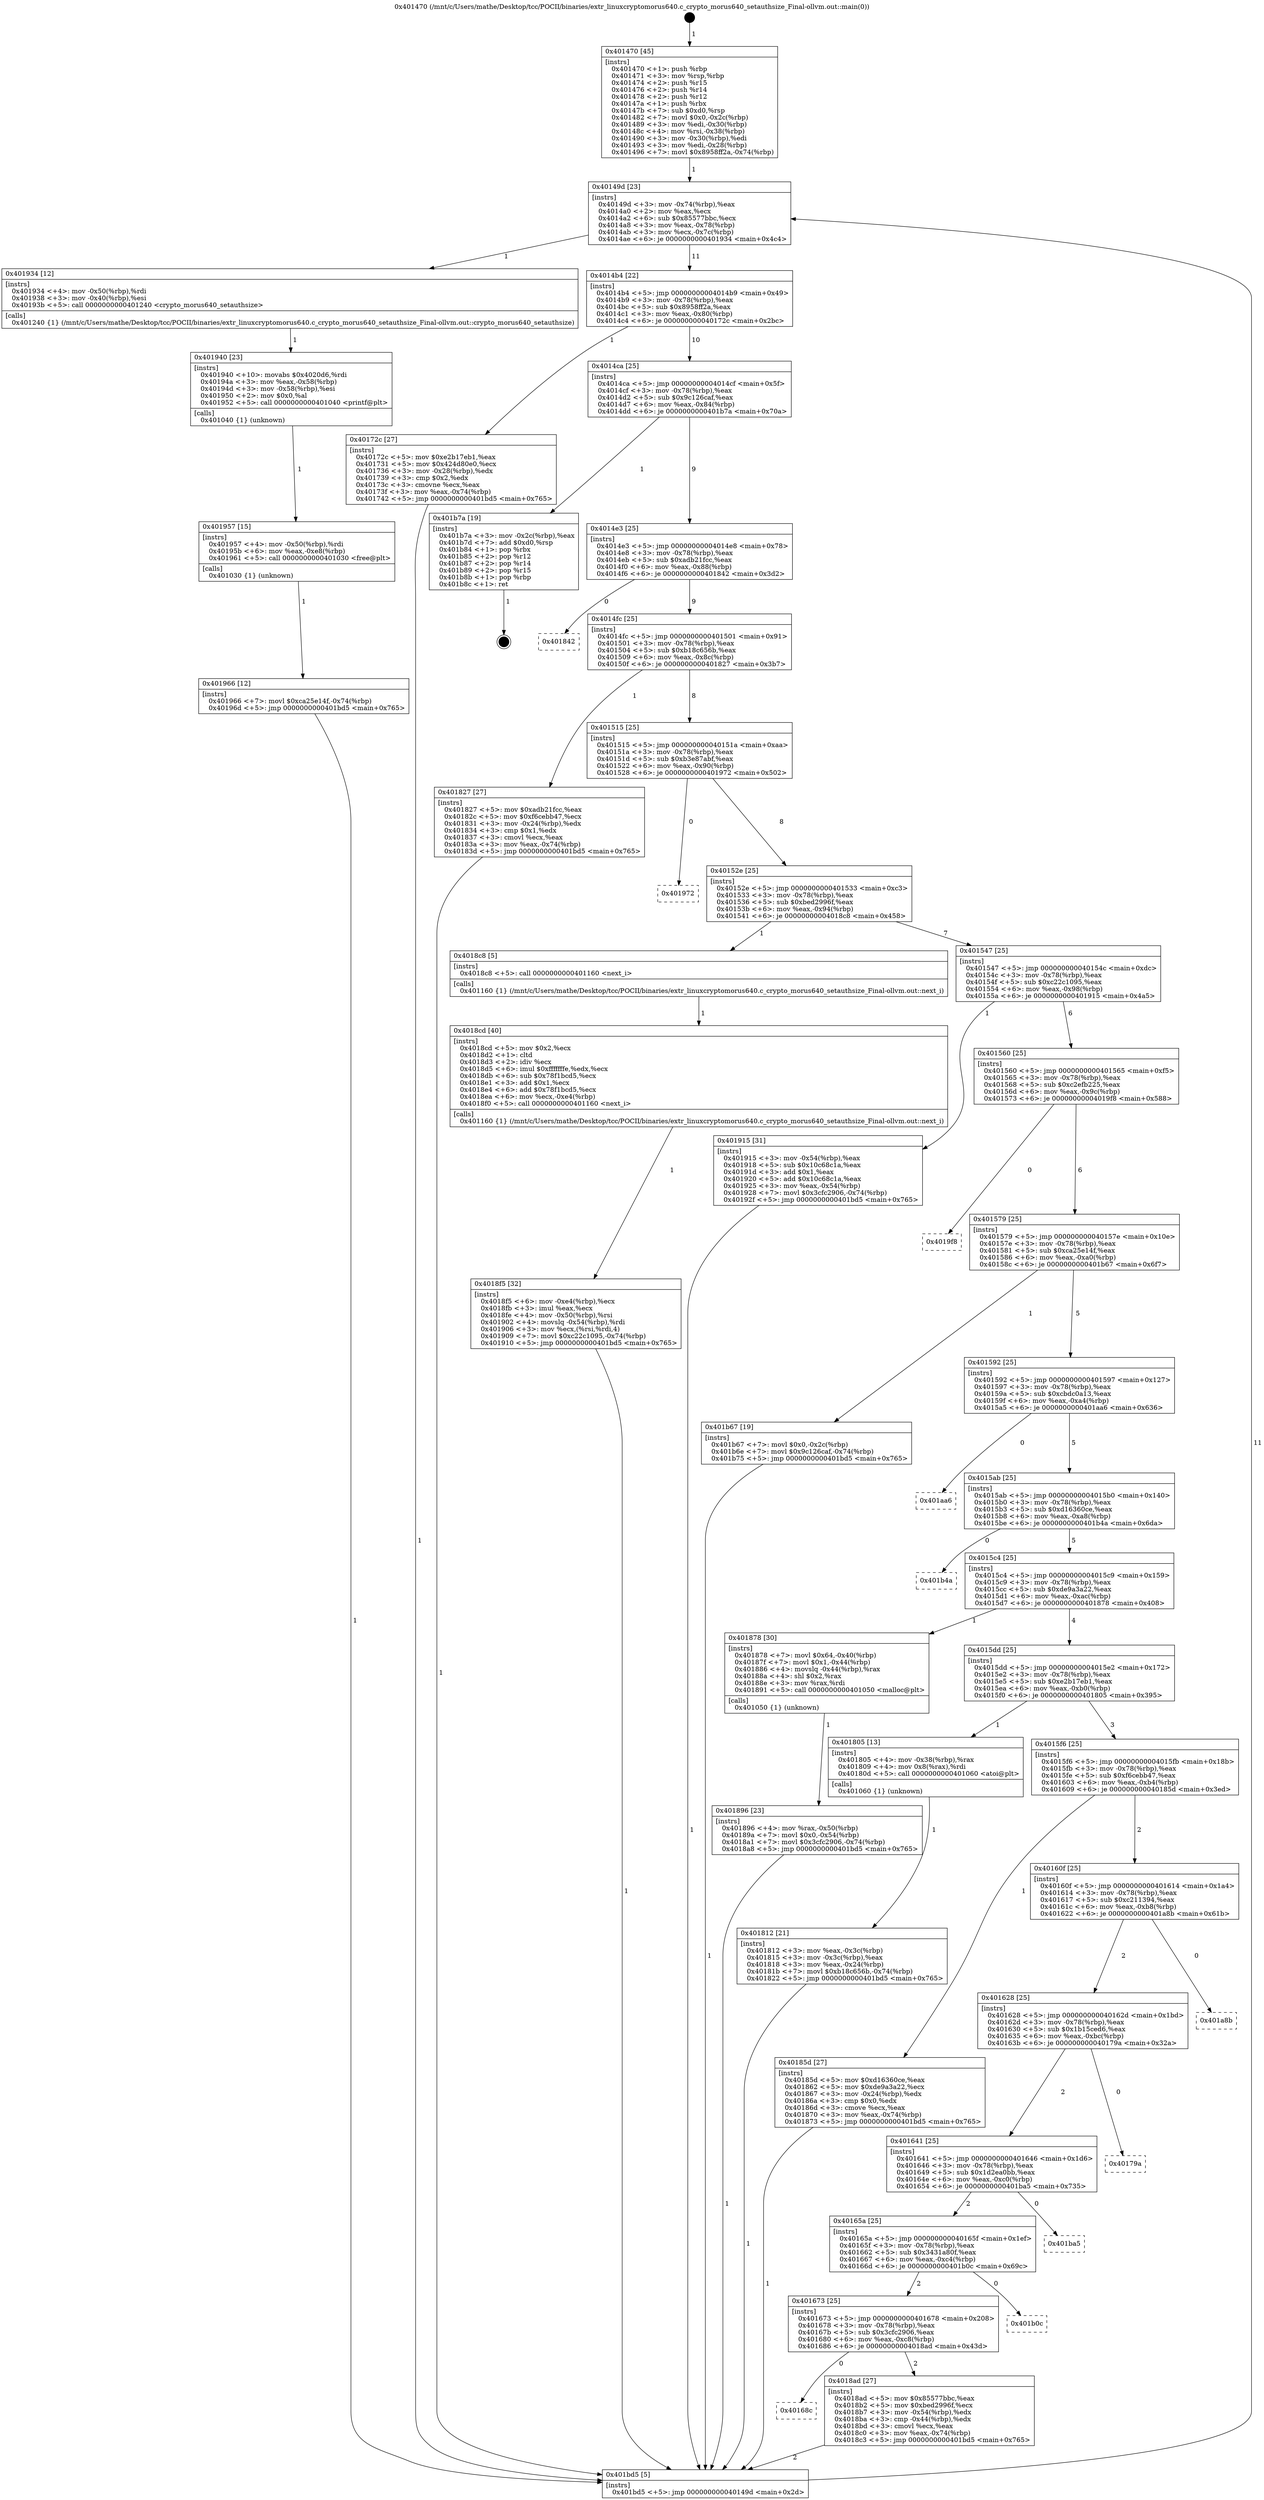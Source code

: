 digraph "0x401470" {
  label = "0x401470 (/mnt/c/Users/mathe/Desktop/tcc/POCII/binaries/extr_linuxcryptomorus640.c_crypto_morus640_setauthsize_Final-ollvm.out::main(0))"
  labelloc = "t"
  node[shape=record]

  Entry [label="",width=0.3,height=0.3,shape=circle,fillcolor=black,style=filled]
  "0x40149d" [label="{
     0x40149d [23]\l
     | [instrs]\l
     &nbsp;&nbsp;0x40149d \<+3\>: mov -0x74(%rbp),%eax\l
     &nbsp;&nbsp;0x4014a0 \<+2\>: mov %eax,%ecx\l
     &nbsp;&nbsp;0x4014a2 \<+6\>: sub $0x85577bbc,%ecx\l
     &nbsp;&nbsp;0x4014a8 \<+3\>: mov %eax,-0x78(%rbp)\l
     &nbsp;&nbsp;0x4014ab \<+3\>: mov %ecx,-0x7c(%rbp)\l
     &nbsp;&nbsp;0x4014ae \<+6\>: je 0000000000401934 \<main+0x4c4\>\l
  }"]
  "0x401934" [label="{
     0x401934 [12]\l
     | [instrs]\l
     &nbsp;&nbsp;0x401934 \<+4\>: mov -0x50(%rbp),%rdi\l
     &nbsp;&nbsp;0x401938 \<+3\>: mov -0x40(%rbp),%esi\l
     &nbsp;&nbsp;0x40193b \<+5\>: call 0000000000401240 \<crypto_morus640_setauthsize\>\l
     | [calls]\l
     &nbsp;&nbsp;0x401240 \{1\} (/mnt/c/Users/mathe/Desktop/tcc/POCII/binaries/extr_linuxcryptomorus640.c_crypto_morus640_setauthsize_Final-ollvm.out::crypto_morus640_setauthsize)\l
  }"]
  "0x4014b4" [label="{
     0x4014b4 [22]\l
     | [instrs]\l
     &nbsp;&nbsp;0x4014b4 \<+5\>: jmp 00000000004014b9 \<main+0x49\>\l
     &nbsp;&nbsp;0x4014b9 \<+3\>: mov -0x78(%rbp),%eax\l
     &nbsp;&nbsp;0x4014bc \<+5\>: sub $0x8958ff2a,%eax\l
     &nbsp;&nbsp;0x4014c1 \<+3\>: mov %eax,-0x80(%rbp)\l
     &nbsp;&nbsp;0x4014c4 \<+6\>: je 000000000040172c \<main+0x2bc\>\l
  }"]
  Exit [label="",width=0.3,height=0.3,shape=circle,fillcolor=black,style=filled,peripheries=2]
  "0x40172c" [label="{
     0x40172c [27]\l
     | [instrs]\l
     &nbsp;&nbsp;0x40172c \<+5\>: mov $0xe2b17eb1,%eax\l
     &nbsp;&nbsp;0x401731 \<+5\>: mov $0x424d80e0,%ecx\l
     &nbsp;&nbsp;0x401736 \<+3\>: mov -0x28(%rbp),%edx\l
     &nbsp;&nbsp;0x401739 \<+3\>: cmp $0x2,%edx\l
     &nbsp;&nbsp;0x40173c \<+3\>: cmovne %ecx,%eax\l
     &nbsp;&nbsp;0x40173f \<+3\>: mov %eax,-0x74(%rbp)\l
     &nbsp;&nbsp;0x401742 \<+5\>: jmp 0000000000401bd5 \<main+0x765\>\l
  }"]
  "0x4014ca" [label="{
     0x4014ca [25]\l
     | [instrs]\l
     &nbsp;&nbsp;0x4014ca \<+5\>: jmp 00000000004014cf \<main+0x5f\>\l
     &nbsp;&nbsp;0x4014cf \<+3\>: mov -0x78(%rbp),%eax\l
     &nbsp;&nbsp;0x4014d2 \<+5\>: sub $0x9c126caf,%eax\l
     &nbsp;&nbsp;0x4014d7 \<+6\>: mov %eax,-0x84(%rbp)\l
     &nbsp;&nbsp;0x4014dd \<+6\>: je 0000000000401b7a \<main+0x70a\>\l
  }"]
  "0x401bd5" [label="{
     0x401bd5 [5]\l
     | [instrs]\l
     &nbsp;&nbsp;0x401bd5 \<+5\>: jmp 000000000040149d \<main+0x2d\>\l
  }"]
  "0x401470" [label="{
     0x401470 [45]\l
     | [instrs]\l
     &nbsp;&nbsp;0x401470 \<+1\>: push %rbp\l
     &nbsp;&nbsp;0x401471 \<+3\>: mov %rsp,%rbp\l
     &nbsp;&nbsp;0x401474 \<+2\>: push %r15\l
     &nbsp;&nbsp;0x401476 \<+2\>: push %r14\l
     &nbsp;&nbsp;0x401478 \<+2\>: push %r12\l
     &nbsp;&nbsp;0x40147a \<+1\>: push %rbx\l
     &nbsp;&nbsp;0x40147b \<+7\>: sub $0xd0,%rsp\l
     &nbsp;&nbsp;0x401482 \<+7\>: movl $0x0,-0x2c(%rbp)\l
     &nbsp;&nbsp;0x401489 \<+3\>: mov %edi,-0x30(%rbp)\l
     &nbsp;&nbsp;0x40148c \<+4\>: mov %rsi,-0x38(%rbp)\l
     &nbsp;&nbsp;0x401490 \<+3\>: mov -0x30(%rbp),%edi\l
     &nbsp;&nbsp;0x401493 \<+3\>: mov %edi,-0x28(%rbp)\l
     &nbsp;&nbsp;0x401496 \<+7\>: movl $0x8958ff2a,-0x74(%rbp)\l
  }"]
  "0x401966" [label="{
     0x401966 [12]\l
     | [instrs]\l
     &nbsp;&nbsp;0x401966 \<+7\>: movl $0xca25e14f,-0x74(%rbp)\l
     &nbsp;&nbsp;0x40196d \<+5\>: jmp 0000000000401bd5 \<main+0x765\>\l
  }"]
  "0x401b7a" [label="{
     0x401b7a [19]\l
     | [instrs]\l
     &nbsp;&nbsp;0x401b7a \<+3\>: mov -0x2c(%rbp),%eax\l
     &nbsp;&nbsp;0x401b7d \<+7\>: add $0xd0,%rsp\l
     &nbsp;&nbsp;0x401b84 \<+1\>: pop %rbx\l
     &nbsp;&nbsp;0x401b85 \<+2\>: pop %r12\l
     &nbsp;&nbsp;0x401b87 \<+2\>: pop %r14\l
     &nbsp;&nbsp;0x401b89 \<+2\>: pop %r15\l
     &nbsp;&nbsp;0x401b8b \<+1\>: pop %rbp\l
     &nbsp;&nbsp;0x401b8c \<+1\>: ret\l
  }"]
  "0x4014e3" [label="{
     0x4014e3 [25]\l
     | [instrs]\l
     &nbsp;&nbsp;0x4014e3 \<+5\>: jmp 00000000004014e8 \<main+0x78\>\l
     &nbsp;&nbsp;0x4014e8 \<+3\>: mov -0x78(%rbp),%eax\l
     &nbsp;&nbsp;0x4014eb \<+5\>: sub $0xadb21fcc,%eax\l
     &nbsp;&nbsp;0x4014f0 \<+6\>: mov %eax,-0x88(%rbp)\l
     &nbsp;&nbsp;0x4014f6 \<+6\>: je 0000000000401842 \<main+0x3d2\>\l
  }"]
  "0x401957" [label="{
     0x401957 [15]\l
     | [instrs]\l
     &nbsp;&nbsp;0x401957 \<+4\>: mov -0x50(%rbp),%rdi\l
     &nbsp;&nbsp;0x40195b \<+6\>: mov %eax,-0xe8(%rbp)\l
     &nbsp;&nbsp;0x401961 \<+5\>: call 0000000000401030 \<free@plt\>\l
     | [calls]\l
     &nbsp;&nbsp;0x401030 \{1\} (unknown)\l
  }"]
  "0x401842" [label="{
     0x401842\l
  }", style=dashed]
  "0x4014fc" [label="{
     0x4014fc [25]\l
     | [instrs]\l
     &nbsp;&nbsp;0x4014fc \<+5\>: jmp 0000000000401501 \<main+0x91\>\l
     &nbsp;&nbsp;0x401501 \<+3\>: mov -0x78(%rbp),%eax\l
     &nbsp;&nbsp;0x401504 \<+5\>: sub $0xb18c656b,%eax\l
     &nbsp;&nbsp;0x401509 \<+6\>: mov %eax,-0x8c(%rbp)\l
     &nbsp;&nbsp;0x40150f \<+6\>: je 0000000000401827 \<main+0x3b7\>\l
  }"]
  "0x401940" [label="{
     0x401940 [23]\l
     | [instrs]\l
     &nbsp;&nbsp;0x401940 \<+10\>: movabs $0x4020d6,%rdi\l
     &nbsp;&nbsp;0x40194a \<+3\>: mov %eax,-0x58(%rbp)\l
     &nbsp;&nbsp;0x40194d \<+3\>: mov -0x58(%rbp),%esi\l
     &nbsp;&nbsp;0x401950 \<+2\>: mov $0x0,%al\l
     &nbsp;&nbsp;0x401952 \<+5\>: call 0000000000401040 \<printf@plt\>\l
     | [calls]\l
     &nbsp;&nbsp;0x401040 \{1\} (unknown)\l
  }"]
  "0x401827" [label="{
     0x401827 [27]\l
     | [instrs]\l
     &nbsp;&nbsp;0x401827 \<+5\>: mov $0xadb21fcc,%eax\l
     &nbsp;&nbsp;0x40182c \<+5\>: mov $0xf6cebb47,%ecx\l
     &nbsp;&nbsp;0x401831 \<+3\>: mov -0x24(%rbp),%edx\l
     &nbsp;&nbsp;0x401834 \<+3\>: cmp $0x1,%edx\l
     &nbsp;&nbsp;0x401837 \<+3\>: cmovl %ecx,%eax\l
     &nbsp;&nbsp;0x40183a \<+3\>: mov %eax,-0x74(%rbp)\l
     &nbsp;&nbsp;0x40183d \<+5\>: jmp 0000000000401bd5 \<main+0x765\>\l
  }"]
  "0x401515" [label="{
     0x401515 [25]\l
     | [instrs]\l
     &nbsp;&nbsp;0x401515 \<+5\>: jmp 000000000040151a \<main+0xaa\>\l
     &nbsp;&nbsp;0x40151a \<+3\>: mov -0x78(%rbp),%eax\l
     &nbsp;&nbsp;0x40151d \<+5\>: sub $0xb3e87abf,%eax\l
     &nbsp;&nbsp;0x401522 \<+6\>: mov %eax,-0x90(%rbp)\l
     &nbsp;&nbsp;0x401528 \<+6\>: je 0000000000401972 \<main+0x502\>\l
  }"]
  "0x4018f5" [label="{
     0x4018f5 [32]\l
     | [instrs]\l
     &nbsp;&nbsp;0x4018f5 \<+6\>: mov -0xe4(%rbp),%ecx\l
     &nbsp;&nbsp;0x4018fb \<+3\>: imul %eax,%ecx\l
     &nbsp;&nbsp;0x4018fe \<+4\>: mov -0x50(%rbp),%rsi\l
     &nbsp;&nbsp;0x401902 \<+4\>: movslq -0x54(%rbp),%rdi\l
     &nbsp;&nbsp;0x401906 \<+3\>: mov %ecx,(%rsi,%rdi,4)\l
     &nbsp;&nbsp;0x401909 \<+7\>: movl $0xc22c1095,-0x74(%rbp)\l
     &nbsp;&nbsp;0x401910 \<+5\>: jmp 0000000000401bd5 \<main+0x765\>\l
  }"]
  "0x401972" [label="{
     0x401972\l
  }", style=dashed]
  "0x40152e" [label="{
     0x40152e [25]\l
     | [instrs]\l
     &nbsp;&nbsp;0x40152e \<+5\>: jmp 0000000000401533 \<main+0xc3\>\l
     &nbsp;&nbsp;0x401533 \<+3\>: mov -0x78(%rbp),%eax\l
     &nbsp;&nbsp;0x401536 \<+5\>: sub $0xbed2996f,%eax\l
     &nbsp;&nbsp;0x40153b \<+6\>: mov %eax,-0x94(%rbp)\l
     &nbsp;&nbsp;0x401541 \<+6\>: je 00000000004018c8 \<main+0x458\>\l
  }"]
  "0x4018cd" [label="{
     0x4018cd [40]\l
     | [instrs]\l
     &nbsp;&nbsp;0x4018cd \<+5\>: mov $0x2,%ecx\l
     &nbsp;&nbsp;0x4018d2 \<+1\>: cltd\l
     &nbsp;&nbsp;0x4018d3 \<+2\>: idiv %ecx\l
     &nbsp;&nbsp;0x4018d5 \<+6\>: imul $0xfffffffe,%edx,%ecx\l
     &nbsp;&nbsp;0x4018db \<+6\>: sub $0x78f1bcd5,%ecx\l
     &nbsp;&nbsp;0x4018e1 \<+3\>: add $0x1,%ecx\l
     &nbsp;&nbsp;0x4018e4 \<+6\>: add $0x78f1bcd5,%ecx\l
     &nbsp;&nbsp;0x4018ea \<+6\>: mov %ecx,-0xe4(%rbp)\l
     &nbsp;&nbsp;0x4018f0 \<+5\>: call 0000000000401160 \<next_i\>\l
     | [calls]\l
     &nbsp;&nbsp;0x401160 \{1\} (/mnt/c/Users/mathe/Desktop/tcc/POCII/binaries/extr_linuxcryptomorus640.c_crypto_morus640_setauthsize_Final-ollvm.out::next_i)\l
  }"]
  "0x4018c8" [label="{
     0x4018c8 [5]\l
     | [instrs]\l
     &nbsp;&nbsp;0x4018c8 \<+5\>: call 0000000000401160 \<next_i\>\l
     | [calls]\l
     &nbsp;&nbsp;0x401160 \{1\} (/mnt/c/Users/mathe/Desktop/tcc/POCII/binaries/extr_linuxcryptomorus640.c_crypto_morus640_setauthsize_Final-ollvm.out::next_i)\l
  }"]
  "0x401547" [label="{
     0x401547 [25]\l
     | [instrs]\l
     &nbsp;&nbsp;0x401547 \<+5\>: jmp 000000000040154c \<main+0xdc\>\l
     &nbsp;&nbsp;0x40154c \<+3\>: mov -0x78(%rbp),%eax\l
     &nbsp;&nbsp;0x40154f \<+5\>: sub $0xc22c1095,%eax\l
     &nbsp;&nbsp;0x401554 \<+6\>: mov %eax,-0x98(%rbp)\l
     &nbsp;&nbsp;0x40155a \<+6\>: je 0000000000401915 \<main+0x4a5\>\l
  }"]
  "0x40168c" [label="{
     0x40168c\l
  }", style=dashed]
  "0x401915" [label="{
     0x401915 [31]\l
     | [instrs]\l
     &nbsp;&nbsp;0x401915 \<+3\>: mov -0x54(%rbp),%eax\l
     &nbsp;&nbsp;0x401918 \<+5\>: sub $0x10c68c1a,%eax\l
     &nbsp;&nbsp;0x40191d \<+3\>: add $0x1,%eax\l
     &nbsp;&nbsp;0x401920 \<+5\>: add $0x10c68c1a,%eax\l
     &nbsp;&nbsp;0x401925 \<+3\>: mov %eax,-0x54(%rbp)\l
     &nbsp;&nbsp;0x401928 \<+7\>: movl $0x3cfc2906,-0x74(%rbp)\l
     &nbsp;&nbsp;0x40192f \<+5\>: jmp 0000000000401bd5 \<main+0x765\>\l
  }"]
  "0x401560" [label="{
     0x401560 [25]\l
     | [instrs]\l
     &nbsp;&nbsp;0x401560 \<+5\>: jmp 0000000000401565 \<main+0xf5\>\l
     &nbsp;&nbsp;0x401565 \<+3\>: mov -0x78(%rbp),%eax\l
     &nbsp;&nbsp;0x401568 \<+5\>: sub $0xc2efb225,%eax\l
     &nbsp;&nbsp;0x40156d \<+6\>: mov %eax,-0x9c(%rbp)\l
     &nbsp;&nbsp;0x401573 \<+6\>: je 00000000004019f8 \<main+0x588\>\l
  }"]
  "0x4018ad" [label="{
     0x4018ad [27]\l
     | [instrs]\l
     &nbsp;&nbsp;0x4018ad \<+5\>: mov $0x85577bbc,%eax\l
     &nbsp;&nbsp;0x4018b2 \<+5\>: mov $0xbed2996f,%ecx\l
     &nbsp;&nbsp;0x4018b7 \<+3\>: mov -0x54(%rbp),%edx\l
     &nbsp;&nbsp;0x4018ba \<+3\>: cmp -0x44(%rbp),%edx\l
     &nbsp;&nbsp;0x4018bd \<+3\>: cmovl %ecx,%eax\l
     &nbsp;&nbsp;0x4018c0 \<+3\>: mov %eax,-0x74(%rbp)\l
     &nbsp;&nbsp;0x4018c3 \<+5\>: jmp 0000000000401bd5 \<main+0x765\>\l
  }"]
  "0x4019f8" [label="{
     0x4019f8\l
  }", style=dashed]
  "0x401579" [label="{
     0x401579 [25]\l
     | [instrs]\l
     &nbsp;&nbsp;0x401579 \<+5\>: jmp 000000000040157e \<main+0x10e\>\l
     &nbsp;&nbsp;0x40157e \<+3\>: mov -0x78(%rbp),%eax\l
     &nbsp;&nbsp;0x401581 \<+5\>: sub $0xca25e14f,%eax\l
     &nbsp;&nbsp;0x401586 \<+6\>: mov %eax,-0xa0(%rbp)\l
     &nbsp;&nbsp;0x40158c \<+6\>: je 0000000000401b67 \<main+0x6f7\>\l
  }"]
  "0x401673" [label="{
     0x401673 [25]\l
     | [instrs]\l
     &nbsp;&nbsp;0x401673 \<+5\>: jmp 0000000000401678 \<main+0x208\>\l
     &nbsp;&nbsp;0x401678 \<+3\>: mov -0x78(%rbp),%eax\l
     &nbsp;&nbsp;0x40167b \<+5\>: sub $0x3cfc2906,%eax\l
     &nbsp;&nbsp;0x401680 \<+6\>: mov %eax,-0xc8(%rbp)\l
     &nbsp;&nbsp;0x401686 \<+6\>: je 00000000004018ad \<main+0x43d\>\l
  }"]
  "0x401b67" [label="{
     0x401b67 [19]\l
     | [instrs]\l
     &nbsp;&nbsp;0x401b67 \<+7\>: movl $0x0,-0x2c(%rbp)\l
     &nbsp;&nbsp;0x401b6e \<+7\>: movl $0x9c126caf,-0x74(%rbp)\l
     &nbsp;&nbsp;0x401b75 \<+5\>: jmp 0000000000401bd5 \<main+0x765\>\l
  }"]
  "0x401592" [label="{
     0x401592 [25]\l
     | [instrs]\l
     &nbsp;&nbsp;0x401592 \<+5\>: jmp 0000000000401597 \<main+0x127\>\l
     &nbsp;&nbsp;0x401597 \<+3\>: mov -0x78(%rbp),%eax\l
     &nbsp;&nbsp;0x40159a \<+5\>: sub $0xcbdc0a13,%eax\l
     &nbsp;&nbsp;0x40159f \<+6\>: mov %eax,-0xa4(%rbp)\l
     &nbsp;&nbsp;0x4015a5 \<+6\>: je 0000000000401aa6 \<main+0x636\>\l
  }"]
  "0x401b0c" [label="{
     0x401b0c\l
  }", style=dashed]
  "0x401aa6" [label="{
     0x401aa6\l
  }", style=dashed]
  "0x4015ab" [label="{
     0x4015ab [25]\l
     | [instrs]\l
     &nbsp;&nbsp;0x4015ab \<+5\>: jmp 00000000004015b0 \<main+0x140\>\l
     &nbsp;&nbsp;0x4015b0 \<+3\>: mov -0x78(%rbp),%eax\l
     &nbsp;&nbsp;0x4015b3 \<+5\>: sub $0xd16360ce,%eax\l
     &nbsp;&nbsp;0x4015b8 \<+6\>: mov %eax,-0xa8(%rbp)\l
     &nbsp;&nbsp;0x4015be \<+6\>: je 0000000000401b4a \<main+0x6da\>\l
  }"]
  "0x40165a" [label="{
     0x40165a [25]\l
     | [instrs]\l
     &nbsp;&nbsp;0x40165a \<+5\>: jmp 000000000040165f \<main+0x1ef\>\l
     &nbsp;&nbsp;0x40165f \<+3\>: mov -0x78(%rbp),%eax\l
     &nbsp;&nbsp;0x401662 \<+5\>: sub $0x3431a80f,%eax\l
     &nbsp;&nbsp;0x401667 \<+6\>: mov %eax,-0xc4(%rbp)\l
     &nbsp;&nbsp;0x40166d \<+6\>: je 0000000000401b0c \<main+0x69c\>\l
  }"]
  "0x401b4a" [label="{
     0x401b4a\l
  }", style=dashed]
  "0x4015c4" [label="{
     0x4015c4 [25]\l
     | [instrs]\l
     &nbsp;&nbsp;0x4015c4 \<+5\>: jmp 00000000004015c9 \<main+0x159\>\l
     &nbsp;&nbsp;0x4015c9 \<+3\>: mov -0x78(%rbp),%eax\l
     &nbsp;&nbsp;0x4015cc \<+5\>: sub $0xde9a3a22,%eax\l
     &nbsp;&nbsp;0x4015d1 \<+6\>: mov %eax,-0xac(%rbp)\l
     &nbsp;&nbsp;0x4015d7 \<+6\>: je 0000000000401878 \<main+0x408\>\l
  }"]
  "0x401ba5" [label="{
     0x401ba5\l
  }", style=dashed]
  "0x401878" [label="{
     0x401878 [30]\l
     | [instrs]\l
     &nbsp;&nbsp;0x401878 \<+7\>: movl $0x64,-0x40(%rbp)\l
     &nbsp;&nbsp;0x40187f \<+7\>: movl $0x1,-0x44(%rbp)\l
     &nbsp;&nbsp;0x401886 \<+4\>: movslq -0x44(%rbp),%rax\l
     &nbsp;&nbsp;0x40188a \<+4\>: shl $0x2,%rax\l
     &nbsp;&nbsp;0x40188e \<+3\>: mov %rax,%rdi\l
     &nbsp;&nbsp;0x401891 \<+5\>: call 0000000000401050 \<malloc@plt\>\l
     | [calls]\l
     &nbsp;&nbsp;0x401050 \{1\} (unknown)\l
  }"]
  "0x4015dd" [label="{
     0x4015dd [25]\l
     | [instrs]\l
     &nbsp;&nbsp;0x4015dd \<+5\>: jmp 00000000004015e2 \<main+0x172\>\l
     &nbsp;&nbsp;0x4015e2 \<+3\>: mov -0x78(%rbp),%eax\l
     &nbsp;&nbsp;0x4015e5 \<+5\>: sub $0xe2b17eb1,%eax\l
     &nbsp;&nbsp;0x4015ea \<+6\>: mov %eax,-0xb0(%rbp)\l
     &nbsp;&nbsp;0x4015f0 \<+6\>: je 0000000000401805 \<main+0x395\>\l
  }"]
  "0x401641" [label="{
     0x401641 [25]\l
     | [instrs]\l
     &nbsp;&nbsp;0x401641 \<+5\>: jmp 0000000000401646 \<main+0x1d6\>\l
     &nbsp;&nbsp;0x401646 \<+3\>: mov -0x78(%rbp),%eax\l
     &nbsp;&nbsp;0x401649 \<+5\>: sub $0x1d2ea0bb,%eax\l
     &nbsp;&nbsp;0x40164e \<+6\>: mov %eax,-0xc0(%rbp)\l
     &nbsp;&nbsp;0x401654 \<+6\>: je 0000000000401ba5 \<main+0x735\>\l
  }"]
  "0x401805" [label="{
     0x401805 [13]\l
     | [instrs]\l
     &nbsp;&nbsp;0x401805 \<+4\>: mov -0x38(%rbp),%rax\l
     &nbsp;&nbsp;0x401809 \<+4\>: mov 0x8(%rax),%rdi\l
     &nbsp;&nbsp;0x40180d \<+5\>: call 0000000000401060 \<atoi@plt\>\l
     | [calls]\l
     &nbsp;&nbsp;0x401060 \{1\} (unknown)\l
  }"]
  "0x4015f6" [label="{
     0x4015f6 [25]\l
     | [instrs]\l
     &nbsp;&nbsp;0x4015f6 \<+5\>: jmp 00000000004015fb \<main+0x18b\>\l
     &nbsp;&nbsp;0x4015fb \<+3\>: mov -0x78(%rbp),%eax\l
     &nbsp;&nbsp;0x4015fe \<+5\>: sub $0xf6cebb47,%eax\l
     &nbsp;&nbsp;0x401603 \<+6\>: mov %eax,-0xb4(%rbp)\l
     &nbsp;&nbsp;0x401609 \<+6\>: je 000000000040185d \<main+0x3ed\>\l
  }"]
  "0x401812" [label="{
     0x401812 [21]\l
     | [instrs]\l
     &nbsp;&nbsp;0x401812 \<+3\>: mov %eax,-0x3c(%rbp)\l
     &nbsp;&nbsp;0x401815 \<+3\>: mov -0x3c(%rbp),%eax\l
     &nbsp;&nbsp;0x401818 \<+3\>: mov %eax,-0x24(%rbp)\l
     &nbsp;&nbsp;0x40181b \<+7\>: movl $0xb18c656b,-0x74(%rbp)\l
     &nbsp;&nbsp;0x401822 \<+5\>: jmp 0000000000401bd5 \<main+0x765\>\l
  }"]
  "0x40179a" [label="{
     0x40179a\l
  }", style=dashed]
  "0x40185d" [label="{
     0x40185d [27]\l
     | [instrs]\l
     &nbsp;&nbsp;0x40185d \<+5\>: mov $0xd16360ce,%eax\l
     &nbsp;&nbsp;0x401862 \<+5\>: mov $0xde9a3a22,%ecx\l
     &nbsp;&nbsp;0x401867 \<+3\>: mov -0x24(%rbp),%edx\l
     &nbsp;&nbsp;0x40186a \<+3\>: cmp $0x0,%edx\l
     &nbsp;&nbsp;0x40186d \<+3\>: cmove %ecx,%eax\l
     &nbsp;&nbsp;0x401870 \<+3\>: mov %eax,-0x74(%rbp)\l
     &nbsp;&nbsp;0x401873 \<+5\>: jmp 0000000000401bd5 \<main+0x765\>\l
  }"]
  "0x40160f" [label="{
     0x40160f [25]\l
     | [instrs]\l
     &nbsp;&nbsp;0x40160f \<+5\>: jmp 0000000000401614 \<main+0x1a4\>\l
     &nbsp;&nbsp;0x401614 \<+3\>: mov -0x78(%rbp),%eax\l
     &nbsp;&nbsp;0x401617 \<+5\>: sub $0xc211394,%eax\l
     &nbsp;&nbsp;0x40161c \<+6\>: mov %eax,-0xb8(%rbp)\l
     &nbsp;&nbsp;0x401622 \<+6\>: je 0000000000401a8b \<main+0x61b\>\l
  }"]
  "0x401896" [label="{
     0x401896 [23]\l
     | [instrs]\l
     &nbsp;&nbsp;0x401896 \<+4\>: mov %rax,-0x50(%rbp)\l
     &nbsp;&nbsp;0x40189a \<+7\>: movl $0x0,-0x54(%rbp)\l
     &nbsp;&nbsp;0x4018a1 \<+7\>: movl $0x3cfc2906,-0x74(%rbp)\l
     &nbsp;&nbsp;0x4018a8 \<+5\>: jmp 0000000000401bd5 \<main+0x765\>\l
  }"]
  "0x401628" [label="{
     0x401628 [25]\l
     | [instrs]\l
     &nbsp;&nbsp;0x401628 \<+5\>: jmp 000000000040162d \<main+0x1bd\>\l
     &nbsp;&nbsp;0x40162d \<+3\>: mov -0x78(%rbp),%eax\l
     &nbsp;&nbsp;0x401630 \<+5\>: sub $0x1b15ced6,%eax\l
     &nbsp;&nbsp;0x401635 \<+6\>: mov %eax,-0xbc(%rbp)\l
     &nbsp;&nbsp;0x40163b \<+6\>: je 000000000040179a \<main+0x32a\>\l
  }"]
  "0x401a8b" [label="{
     0x401a8b\l
  }", style=dashed]
  Entry -> "0x401470" [label=" 1"]
  "0x40149d" -> "0x401934" [label=" 1"]
  "0x40149d" -> "0x4014b4" [label=" 11"]
  "0x401b7a" -> Exit [label=" 1"]
  "0x4014b4" -> "0x40172c" [label=" 1"]
  "0x4014b4" -> "0x4014ca" [label=" 10"]
  "0x40172c" -> "0x401bd5" [label=" 1"]
  "0x401470" -> "0x40149d" [label=" 1"]
  "0x401bd5" -> "0x40149d" [label=" 11"]
  "0x401b67" -> "0x401bd5" [label=" 1"]
  "0x4014ca" -> "0x401b7a" [label=" 1"]
  "0x4014ca" -> "0x4014e3" [label=" 9"]
  "0x401966" -> "0x401bd5" [label=" 1"]
  "0x4014e3" -> "0x401842" [label=" 0"]
  "0x4014e3" -> "0x4014fc" [label=" 9"]
  "0x401957" -> "0x401966" [label=" 1"]
  "0x4014fc" -> "0x401827" [label=" 1"]
  "0x4014fc" -> "0x401515" [label=" 8"]
  "0x401940" -> "0x401957" [label=" 1"]
  "0x401515" -> "0x401972" [label=" 0"]
  "0x401515" -> "0x40152e" [label=" 8"]
  "0x401934" -> "0x401940" [label=" 1"]
  "0x40152e" -> "0x4018c8" [label=" 1"]
  "0x40152e" -> "0x401547" [label=" 7"]
  "0x401915" -> "0x401bd5" [label=" 1"]
  "0x401547" -> "0x401915" [label=" 1"]
  "0x401547" -> "0x401560" [label=" 6"]
  "0x4018f5" -> "0x401bd5" [label=" 1"]
  "0x401560" -> "0x4019f8" [label=" 0"]
  "0x401560" -> "0x401579" [label=" 6"]
  "0x4018cd" -> "0x4018f5" [label=" 1"]
  "0x401579" -> "0x401b67" [label=" 1"]
  "0x401579" -> "0x401592" [label=" 5"]
  "0x4018ad" -> "0x401bd5" [label=" 2"]
  "0x401592" -> "0x401aa6" [label=" 0"]
  "0x401592" -> "0x4015ab" [label=" 5"]
  "0x401673" -> "0x40168c" [label=" 0"]
  "0x4015ab" -> "0x401b4a" [label=" 0"]
  "0x4015ab" -> "0x4015c4" [label=" 5"]
  "0x4018c8" -> "0x4018cd" [label=" 1"]
  "0x4015c4" -> "0x401878" [label=" 1"]
  "0x4015c4" -> "0x4015dd" [label=" 4"]
  "0x40165a" -> "0x401673" [label=" 2"]
  "0x4015dd" -> "0x401805" [label=" 1"]
  "0x4015dd" -> "0x4015f6" [label=" 3"]
  "0x401805" -> "0x401812" [label=" 1"]
  "0x401812" -> "0x401bd5" [label=" 1"]
  "0x401827" -> "0x401bd5" [label=" 1"]
  "0x401673" -> "0x4018ad" [label=" 2"]
  "0x4015f6" -> "0x40185d" [label=" 1"]
  "0x4015f6" -> "0x40160f" [label=" 2"]
  "0x40185d" -> "0x401bd5" [label=" 1"]
  "0x401878" -> "0x401896" [label=" 1"]
  "0x401896" -> "0x401bd5" [label=" 1"]
  "0x401641" -> "0x40165a" [label=" 2"]
  "0x40160f" -> "0x401a8b" [label=" 0"]
  "0x40160f" -> "0x401628" [label=" 2"]
  "0x401641" -> "0x401ba5" [label=" 0"]
  "0x401628" -> "0x40179a" [label=" 0"]
  "0x401628" -> "0x401641" [label=" 2"]
  "0x40165a" -> "0x401b0c" [label=" 0"]
}
